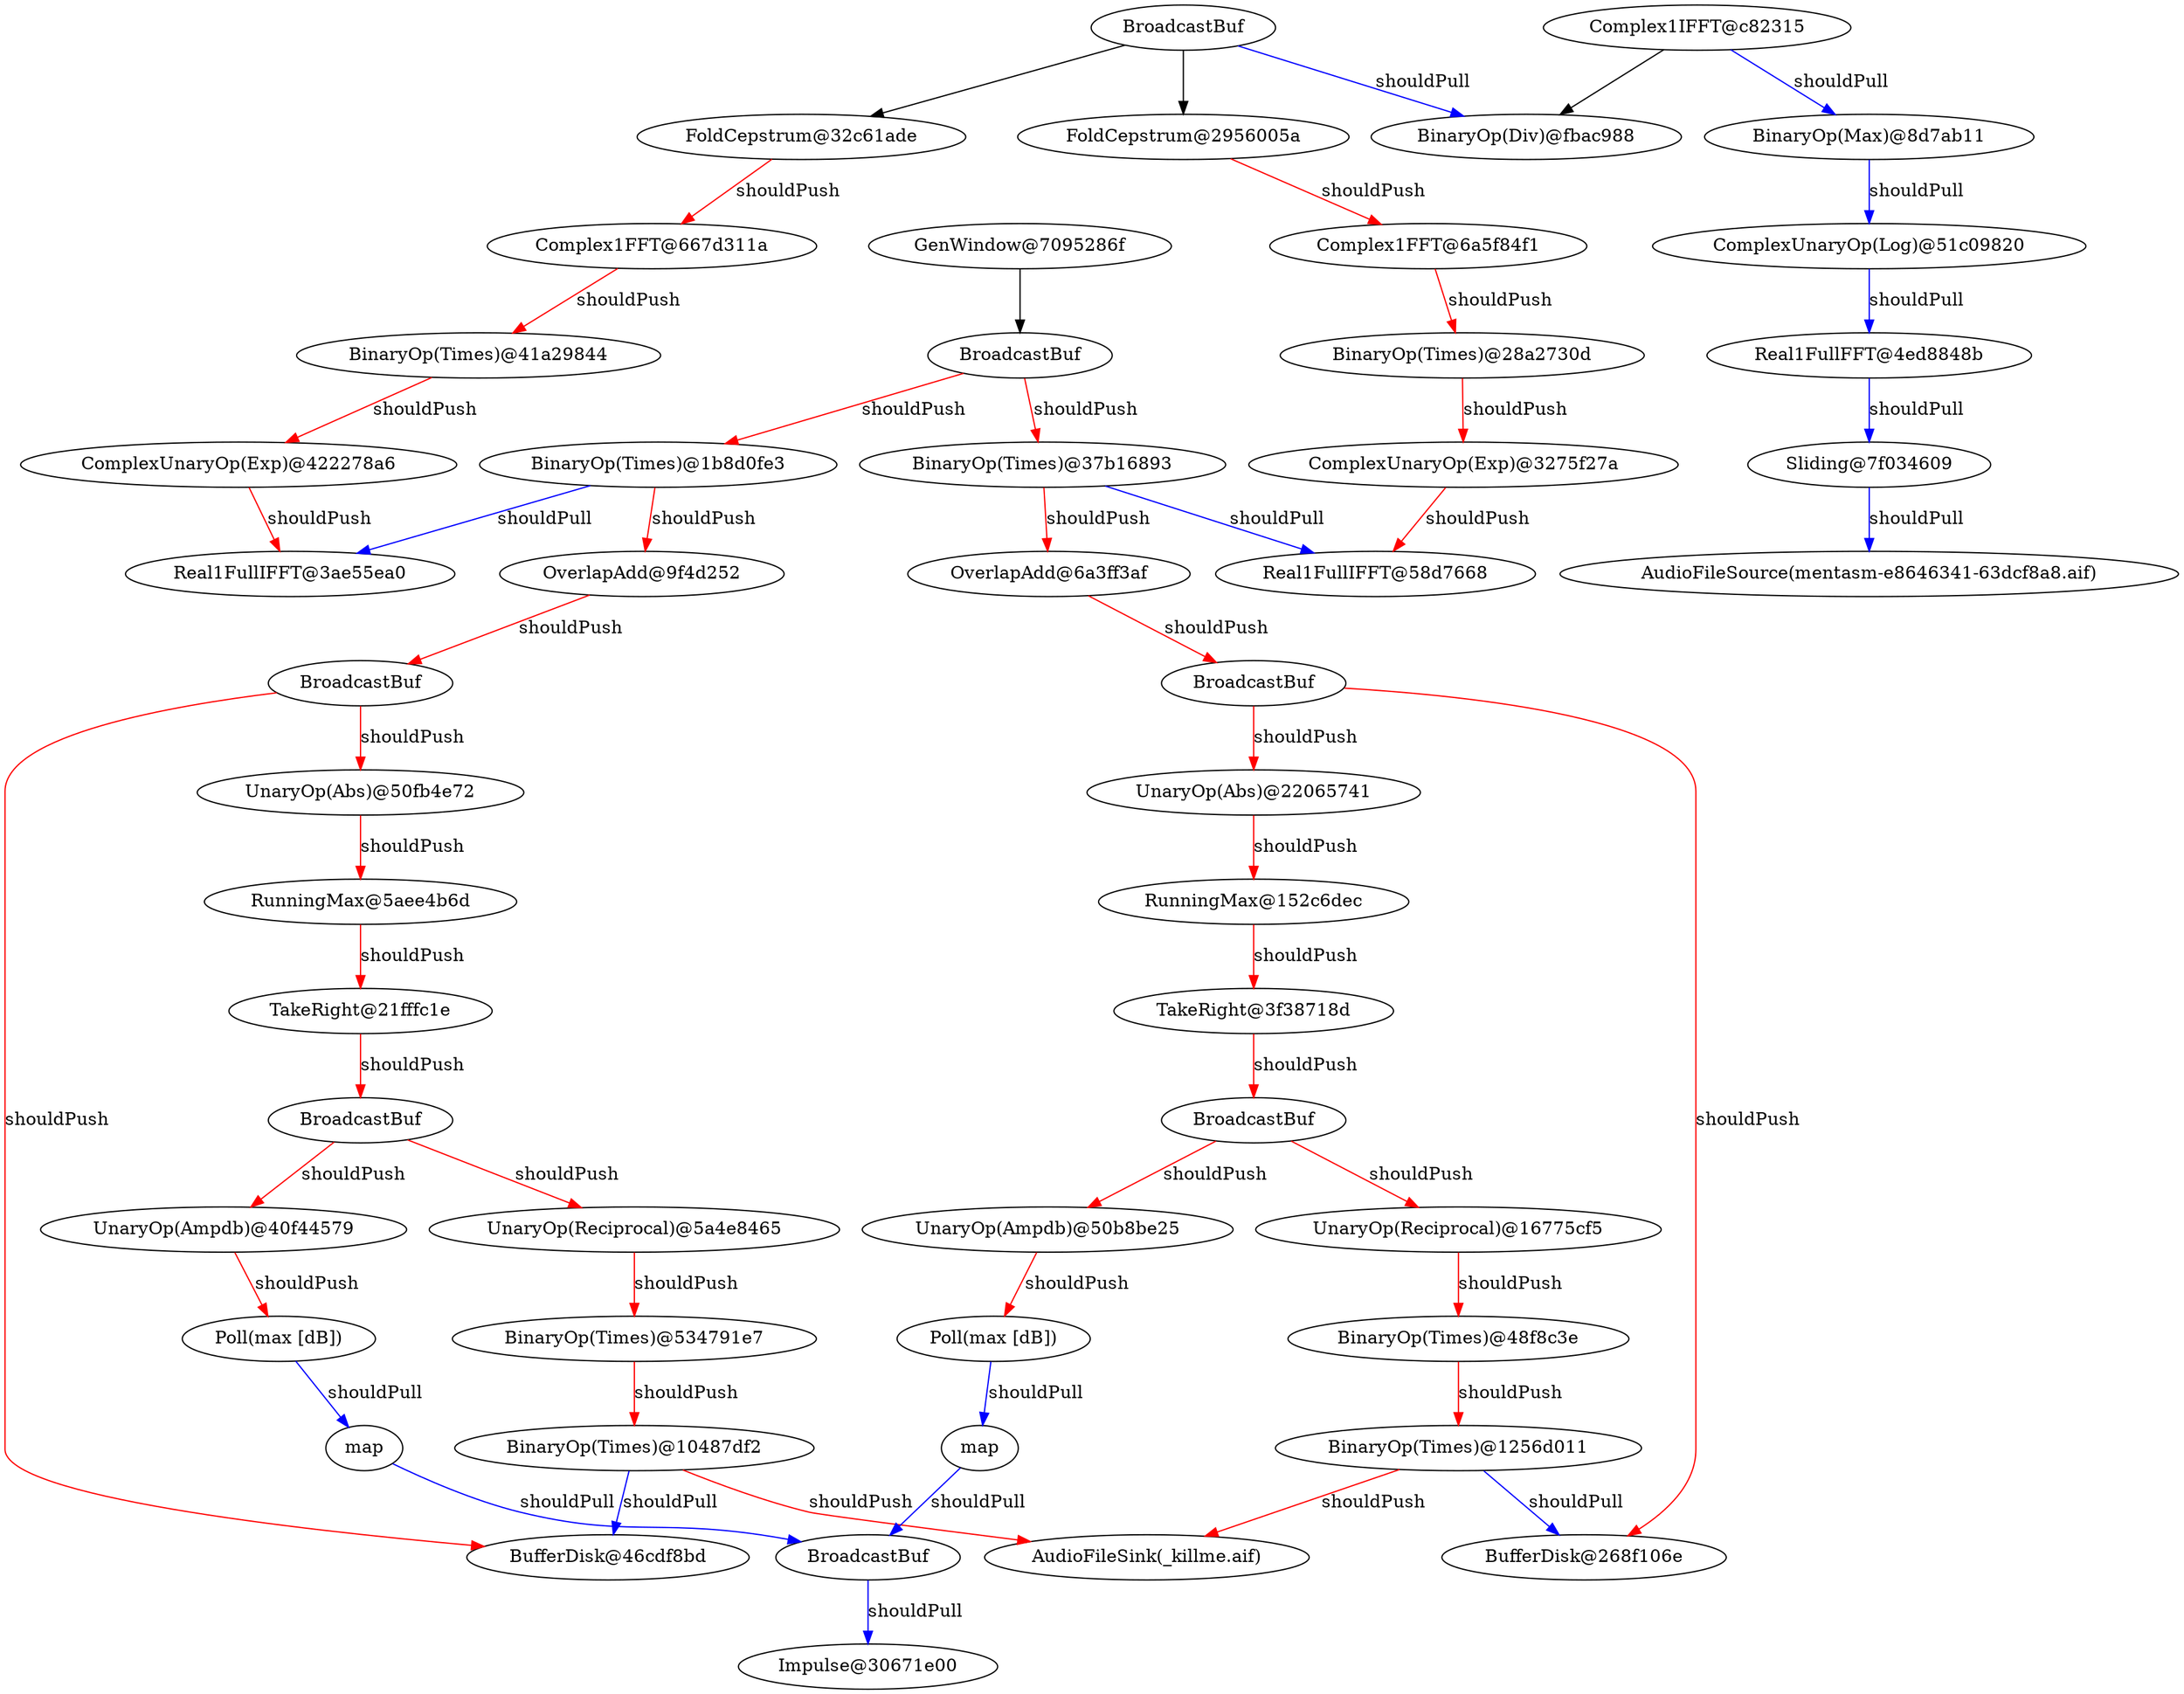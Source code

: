 digraph waits {
// N0 [label="SingleSource(1.0)"]
N1 [label="BroadcastBuf"]
N2 [label="UnaryOp(Ampdb)@40f44579"]
N3 [label="BroadcastBuf"]
// N4 [label="SingleSource(0.0)"]
N5 [label="GenWindow@7095286f"]
// N6 [label="SingleSource(131072)"]
// N7 [label="SingleSource(32768)"]
// N8 [label="SingleSource(131072)"]
// N9 [label="SingleSource(0)"]
N10 [label="BinaryOp(Times)@28a2730d"]
N11 [label="FoldCepstrum@32c61ade"]
N12 [label="UnaryOp(Abs)@50fb4e72"]
// N13 [label="SingleSource(131072)"]
N14 [label="OverlapAdd@9f4d252"]
// N15 [label="SingleSource(1.0)"]
N16 [label="ComplexUnaryOp(Exp)@3275f27a"]
// N17 [label="SingleSource(-1.0)"]
// N18 [label="SingleSource(131072)"]
N19 [label="Impulse@30671e00"]
// N20 [label="SingleSource(131072.0)"]
N21 [label="Real1FullIFFT@3ae55ea0"]
// N22 [label="SingleSource(0)"]
// N23 [label="SingleSource(0)"]
// N24 [label="SingleSource(131072)"]
N25 [label="RunningMax@152c6dec"]
N26 [label="BinaryOp(Max)@8d7ab11"]
N27 [label="AudioFileSource(mentasm-e8646341-63dcf8a8.aif)"]
N28 [label="Complex1IFFT@c82315"]
N29 [label="BinaryOp(Times)@10487df2"]
// N30 [label="SingleSource(-1.0)"]
N31 [label="Complex1FFT@667d311a"]
// N32 [label="SingleSource(0.0)"]
// N33 [label="SingleSource(131072)"]
N34 [label="Poll(max [dB])"]
// N35 [label="SingleSource(0)"]
// N36 [label="SingleSource(1.0)"]
// N37 [label="SingleSource(32768)"]
N38 [label="BufferDisk@268f106e"]
// N39 [label="SingleSource(131072.0)"]
// N40 [label="SingleSource(-1.0)"]
// N41 [label="SingleSource(0.0)"]
N42 [label="BufferDisk@46cdf8bd"]
// N43 [label="SingleSource(1)"]
N44 [label="BroadcastBuf"]
// N45 [label="SingleSource(0)"]
N46 [label="BinaryOp(Times)@534791e7"]
// N47 [label="SingleSource(0.0)"]
// N48 [label="SingleSource(1.0)"]
N49 [label="BinaryOp(Times)@1256d011"]
N50 [label="BinaryOp(Times)@41a29844"]
// N51 [label="SingleSource(131072)"]
// N52 [label="SingleSource(131072.0)"]
N53 [label="Real1FullFFT@4ed8848b"]
// N54 [label="SingleSource(1)"]
// N55 [label="SingleSource(0.0)"]
N56 [label="TakeRight@21fffc1e"]
// N57 [label="SingleSource(1.0)"]
// N58 [label="SingleSource(32768)"]
N59 [label="Real1FullIFFT@58d7668"]
// N60 [label="SingleSource(131072)"]
// N61 [label="SingleSource(131072)"]
N62 [label="UnaryOp(Ampdb)@50b8be25"]
// N63 [label="SingleSource(1.0)"]
N64 [label="UnaryOp(Reciprocal)@5a4e8465"]
// N65 [label="SingleSource(-80.0)"]
N66 [label="BinaryOp(Times)@48f8c3e"]
// N67 [label="SingleSource(0.0)"]
// N68 [label="SingleSource(1.0)"]
N69 [label="Complex1FFT@6a5f84f1"]
// N70 [label="SingleSource(-1.0)"]
N71 [label="map"]
// N72 [label="SingleSource(0)"]
N73 [label="Sliding@7f034609"]
N74 [label="AudioFileSink(_killme.aif)"]
N75 [label="BroadcastBuf"]
// N76 [label="SingleSource(0)"]
// N77 [label="SingleSource(0.9772372209558107)"]
N78 [label="ComplexUnaryOp(Log)@51c09820"]
// N79 [label="SingleSource(1.0)"]
N80 [label="map"]
// N81 [label="SingleSource(0.9772372209558107)"]
N82 [label="FoldCepstrum@2956005a"]
// N83 [label="SingleSource(131072)"]
// N84 [label="SingleSource(131072)"]
N85 [label="TakeRight@3f38718d"]
N86 [label="RunningMax@5aee4b6d"]
N87 [label="BinaryOp(Div)@fbac988"]
N88 [label="UnaryOp(Reciprocal)@16775cf5"]
// N89 [label="SingleSource(4)"]
N90 [label="BroadcastBuf"]
N91 [label="OverlapAdd@6a3ff3af"]
// N92 [label="SingleSource(131072)"]
N93 [label="ComplexUnaryOp(Exp)@422278a6"]
N94 [label="Poll(max [dB])"]
N95 [label="BinaryOp(Times)@1b8d0fe3"]
N96 [label="BinaryOp(Times)@37b16893"]
// N97 [label="SingleSource(0.0)"]
N98 [label="BroadcastBuf"]
N99 [label="BroadcastBuf"]
N100 [label="UnaryOp(Abs)@22065741"]
// N101 [label="SingleSource(0)"]
  N56 -> N1 [label=shouldPush; color=red];
  N1 -> N2 [label=shouldPush; color=red];
  N3 -> N19 [label=shouldPull; color=blue]



  N69 -> N10 [label=shouldPush; color=red];










  N44 -> N12 [label=shouldPush; color=red];
  N95 -> N14 [label=shouldPush; color=red];


  N10 -> N16 [label=shouldPush; color=red];


  N93 -> N21 [label=shouldPush; color=red];


  N100 -> N25 [label=shouldPush; color=red];

  N26 -> N78 [label=shouldPull; color=blue]

  N28 -> N26 [label=shouldPull; color=blue]


  N29 -> N42 [label=shouldPull; color=blue]
  N46 -> N29 [label=shouldPush; color=red];
  N11 -> N31 [label=shouldPush; color=red];


  N62 -> N34 [label=shouldPush; color=red];
  N34 -> N80 [label=shouldPull; color=blue]
  N75 -> N38 [label=shouldPush; color=red];
  N44 -> N42 [label=shouldPush; color=red];
  N14 -> N44 [label=shouldPush; color=red];
  N64 -> N46 [label=shouldPush; color=red];

  N49 -> N38 [label=shouldPull; color=blue]
  N66 -> N49 [label=shouldPush; color=red];
  N31 -> N50 [label=shouldPush; color=red];

  N53 -> N73 [label=shouldPull; color=blue]


  N86 -> N56 [label=shouldPush; color=red];

  N16 -> N59 [label=shouldPush; color=red];


  N90 -> N62 [label=shouldPush; color=red];
  N1 -> N64 [label=shouldPush; color=red];
  N88 -> N66 [label=shouldPush; color=red];

  N82 -> N69 [label=shouldPush; color=red];


  N71 -> N3 [label=shouldPull; color=blue]
  N73 -> N27 [label=shouldPull; color=blue]


  N29 -> N74 [label=shouldPush; color=red];
  N49 -> N74 [label=shouldPush; color=red];
  N91 -> N75 [label=shouldPush; color=red];
  N78 -> N53 [label=shouldPull; color=blue]
  N80 -> N3 [label=shouldPull; color=blue]










  N25 -> N85 [label=shouldPush; color=red];

  N12 -> N86 [label=shouldPush; color=red];



  N90 -> N88 [label=shouldPush; color=red];
  N85 -> N90 [label=shouldPush; color=red];
  N96 -> N91 [label=shouldPush; color=red];


  N50 -> N93 [label=shouldPush; color=red];
  N2 -> N94 [label=shouldPush; color=red];
  N94 -> N71 [label=shouldPull; color=blue]
  N95 -> N21 [label=shouldPull; color=blue]
  N98 -> N95 [label=shouldPush; color=red];
  N96 -> N59 [label=shouldPull; color=blue]
  N98 -> N96 [label=shouldPush; color=red];

  N99 -> N87 [label=shouldPull; color=blue]
  N75 -> N100 [label=shouldPush; color=red];

N99 -> N11; // -> N99;
N99 -> N82; // -> N99;

N28 -> N87;

N5 -> N98;
}
